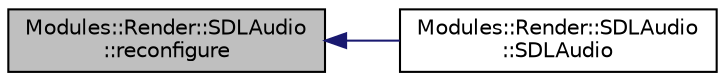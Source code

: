 digraph "Modules::Render::SDLAudio::reconfigure"
{
 // INTERACTIVE_SVG=YES
  edge [fontname="Helvetica",fontsize="10",labelfontname="Helvetica",labelfontsize="10"];
  node [fontname="Helvetica",fontsize="10",shape=record];
  rankdir="LR";
  Node1 [label="Modules::Render::SDLAudio\l::reconfigure",height=0.2,width=0.4,color="black", fillcolor="grey75", style="filled", fontcolor="black"];
  Node1 -> Node2 [dir="back",color="midnightblue",fontsize="10",style="solid",fontname="Helvetica"];
  Node2 [label="Modules::Render::SDLAudio\l::SDLAudio",height=0.2,width=0.4,color="black", fillcolor="white", style="filled",URL="$class_modules_1_1_render_1_1_s_d_l_audio.html#ad899ba30efaf0021c42140adc843a870"];
}
